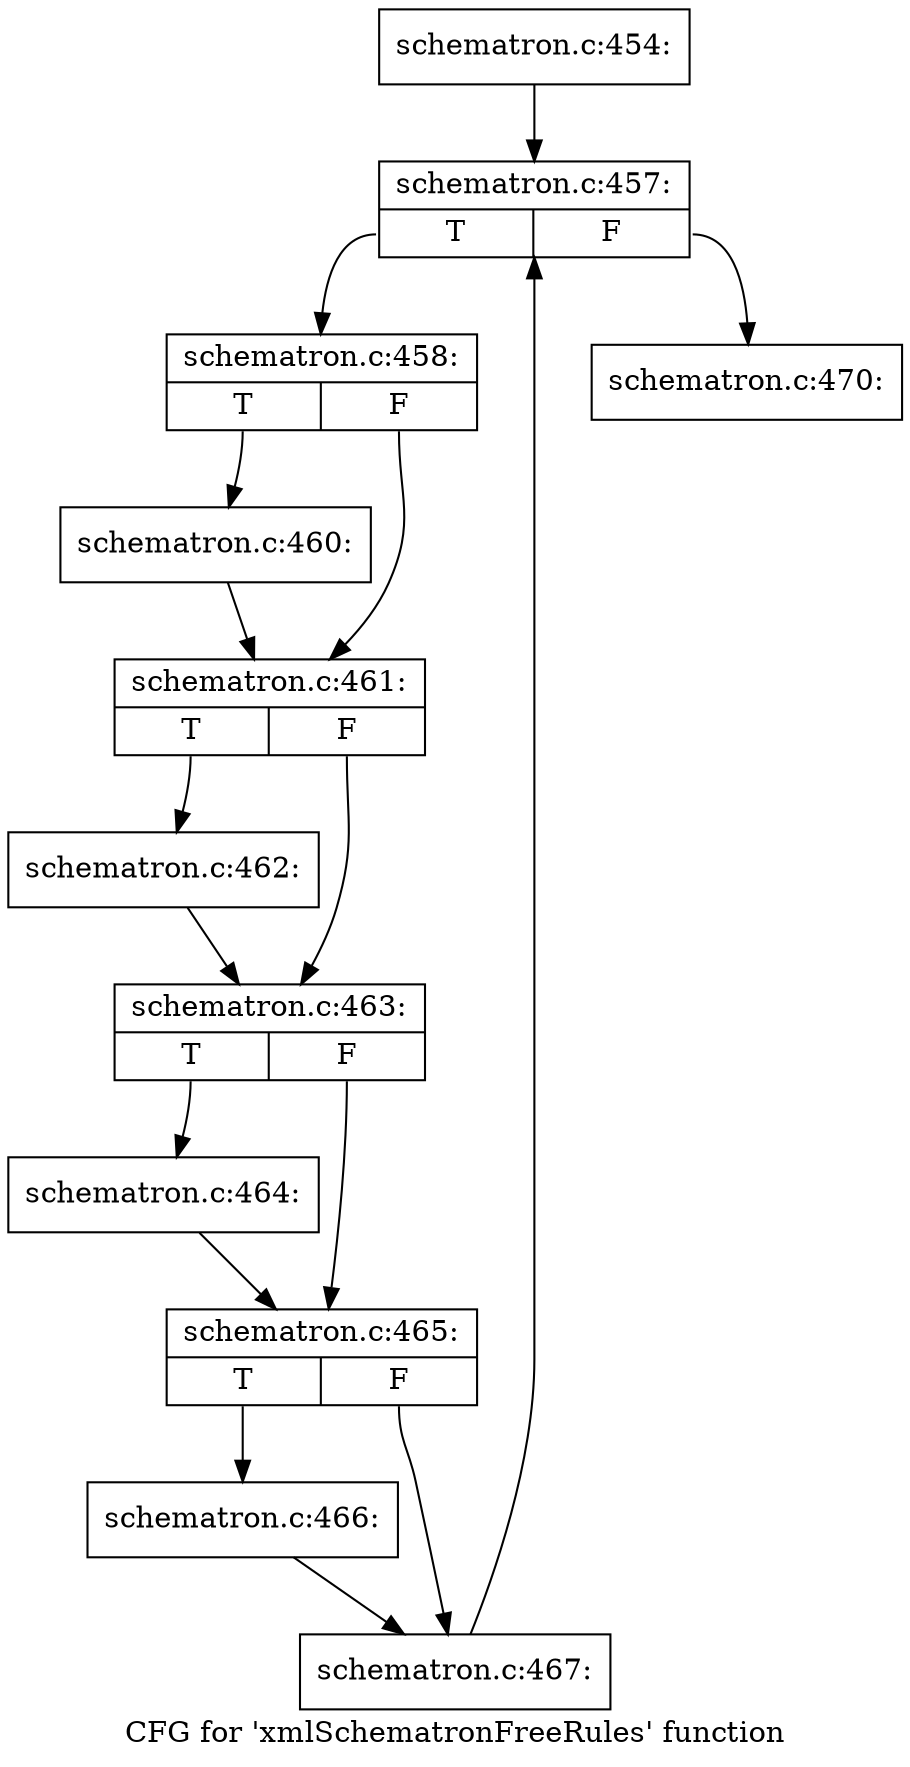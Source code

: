 digraph "CFG for 'xmlSchematronFreeRules' function" {
	label="CFG for 'xmlSchematronFreeRules' function";

	Node0x4bdc090 [shape=record,label="{schematron.c:454:}"];
	Node0x4bdc090 -> Node0x4c89cf0;
	Node0x4c89cf0 [shape=record,label="{schematron.c:457:|{<s0>T|<s1>F}}"];
	Node0x4c89cf0:s0 -> Node0x4c95790;
	Node0x4c89cf0:s1 -> Node0x4c95680;
	Node0x4c95790 [shape=record,label="{schematron.c:458:|{<s0>T|<s1>F}}"];
	Node0x4c95790:s0 -> Node0x4c959e0;
	Node0x4c95790:s1 -> Node0x4c95a30;
	Node0x4c959e0 [shape=record,label="{schematron.c:460:}"];
	Node0x4c959e0 -> Node0x4c95a30;
	Node0x4c95a30 [shape=record,label="{schematron.c:461:|{<s0>T|<s1>F}}"];
	Node0x4c95a30:s0 -> Node0x4c96600;
	Node0x4c95a30:s1 -> Node0x4c96930;
	Node0x4c96600 [shape=record,label="{schematron.c:462:}"];
	Node0x4c96600 -> Node0x4c96930;
	Node0x4c96930 [shape=record,label="{schematron.c:463:|{<s0>T|<s1>F}}"];
	Node0x4c96930:s0 -> Node0x4c96ff0;
	Node0x4c96930:s1 -> Node0x4c97040;
	Node0x4c96ff0 [shape=record,label="{schematron.c:464:}"];
	Node0x4c96ff0 -> Node0x4c97040;
	Node0x4c97040 [shape=record,label="{schematron.c:465:|{<s0>T|<s1>F}}"];
	Node0x4c97040:s0 -> Node0x4c97760;
	Node0x4c97040:s1 -> Node0x4c97990;
	Node0x4c97760 [shape=record,label="{schematron.c:466:}"];
	Node0x4c97760 -> Node0x4c97990;
	Node0x4c97990 [shape=record,label="{schematron.c:467:}"];
	Node0x4c97990 -> Node0x4c89cf0;
	Node0x4c95680 [shape=record,label="{schematron.c:470:}"];
}
